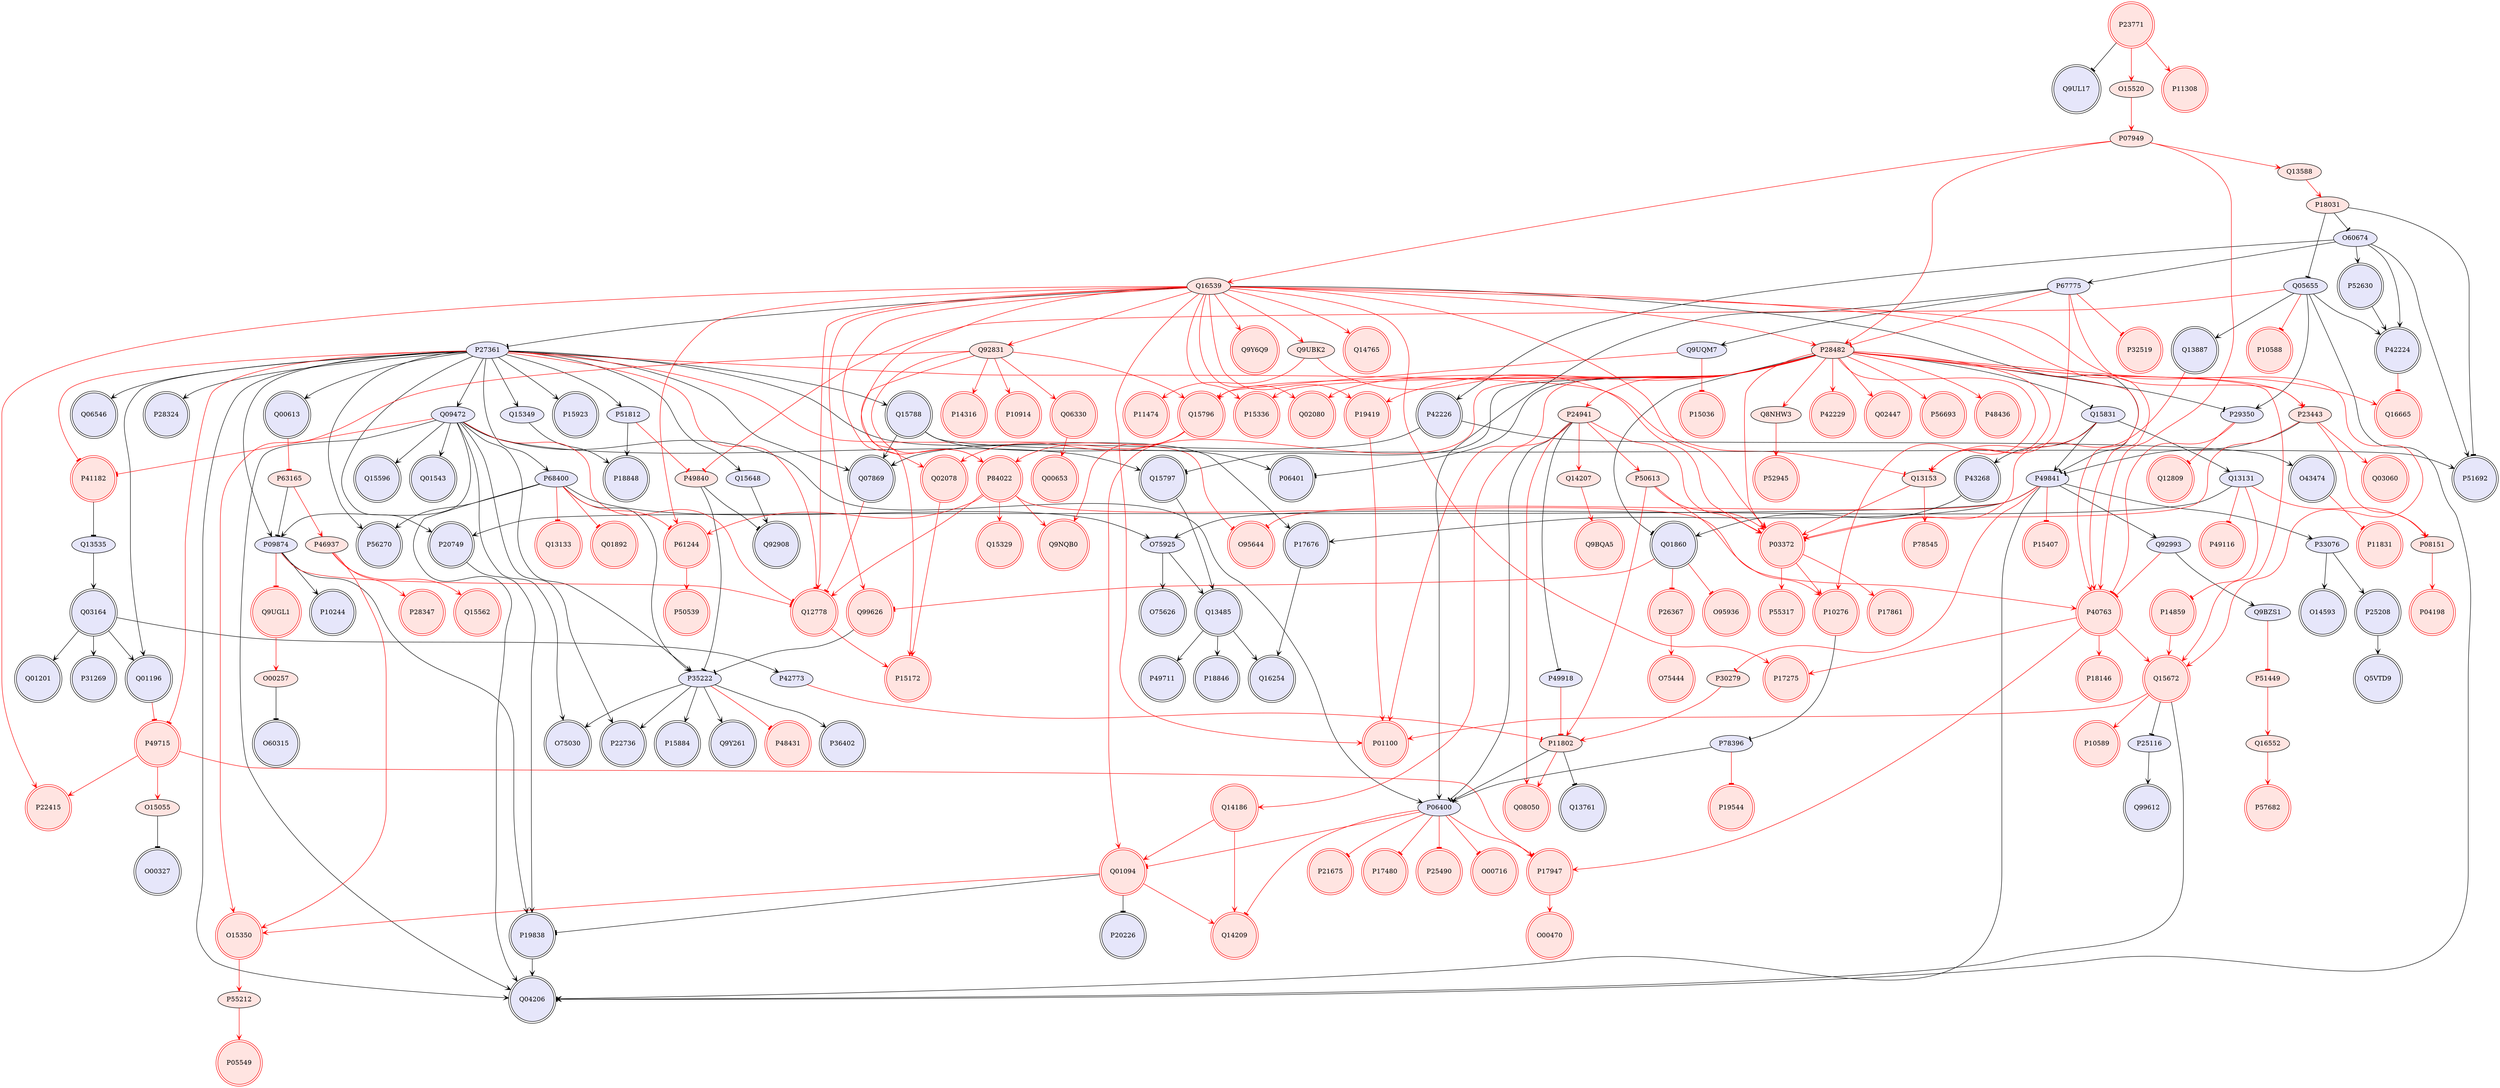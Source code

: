 digraph {

P18031->P51692 [penwidth=1, color=black, arrowhead="tee"]
P18031->Q05655 [penwidth=1, color=black, arrowhead="tee"]
P18031->O60674 [penwidth=1, color=black, arrowhead="tee"]
P49841->Q92993 [penwidth=1, color=black, arrowhead="vee"]
Q92993->Q9BZS1 [penwidth=1, color=black, arrowhead="vee"]
P27361->Q15349 [penwidth=1, color=black, arrowhead="vee"]
Q15349->P18848 [penwidth=1, color=black, arrowhead="vee"]
P27361->Q09472 [penwidth=1, color=black, arrowhead="vee"]
Q09472->P35222 [penwidth=1, color=black, arrowhead="vee"]
Q09472->Q15797 [penwidth=1, color=black, arrowhead="vee"]
Q09472->Q15596 [penwidth=1, color=black, arrowhead="vee"]
Q09472->Q01543 [penwidth=1, color=black, arrowhead="vee"]
Q09472->P06400 [penwidth=1, color=black, arrowhead="vee"]
Q09472->O75030 [penwidth=1, color=black, arrowhead="vee"]
Q09472->Q04206 [penwidth=1, color=black, arrowhead="vee"]
Q09472->P22736 [penwidth=1, color=black, arrowhead="vee"]
Q09472->P09874 [penwidth=1, color=black, arrowhead="vee"]
O15055->O00327 [penwidth=1, color=black, arrowhead="tee"]
P27361->Q00613 [penwidth=1, color=black, arrowhead="vee"]
P27361->Q15788 [penwidth=1, color=black, arrowhead="vee"]
P27361->P68400 [penwidth=1, color=black, arrowhead="vee"]
P27361->P20749 [penwidth=1, color=black, arrowhead="vee"]
P27361->P15923 [penwidth=1, color=black, arrowhead="vee"]
P27361->Q06546 [penwidth=1, color=black, arrowhead="vee"]
P27361->Q04206 [penwidth=1, color=black, arrowhead="vee"]
P27361->P17676 [penwidth=1, color=black, arrowhead="vee"]
P27361->P09874 [penwidth=1, color=black, arrowhead="vee"]
P27361->Q07869 [penwidth=1, color=black, arrowhead="vee"]
P27361->Q01196 [penwidth=1, color=black, arrowhead="vee"]
Q16539->P27361 [penwidth=1, color=black, arrowhead="tee"]
P27361->P28324 [penwidth=1, color=black, arrowhead="vee"]
P27361->P56270 [penwidth=1, color=black, arrowhead="vee"]
P27361->Q15648 [penwidth=1, color=black, arrowhead="vee"]
Q15788->P51692 [penwidth=1, color=black, arrowhead="vee"]
O60674->P51692 [penwidth=1, color=black, arrowhead="vee"]
P68400->P35222 [penwidth=1, color=black, arrowhead="vee"]
P35222->O75030 [penwidth=1, color=black, arrowhead="vee"]
P35222->P22736 [penwidth=1, color=black, arrowhead="vee"]
P35222->P36402 [penwidth=1, color=black, arrowhead="vee"]
P35222->P15884 [penwidth=1, color=black, arrowhead="vee"]
Q99626->P35222 [penwidth=1, color=black, arrowhead="tee"]
Q15797->Q13485 [penwidth=1, color=black, arrowhead="vee"]
P28482->Q15797 [penwidth=1, color=black, arrowhead="tee"]
Q13485->P49711 [penwidth=1, color=black, arrowhead="vee"]
O75925->Q13485 [penwidth=1, color=black, arrowhead="vee"]
Q13485->P18846 [penwidth=1, color=black, arrowhead="vee"]
Q13485->Q16254 [penwidth=1, color=black, arrowhead="vee"]
P09874->P10244 [penwidth=1, color=black, arrowhead="vee"]
P20749->P19838 [penwidth=1, color=black, arrowhead="vee"]
Q01094->P19838 [penwidth=1, color=black, arrowhead="tee"]
P19838->Q04206 [penwidth=1, color=black, arrowhead="vee"]
P09874->P19838 [penwidth=1, color=black, arrowhead="vee"]
P52630->P42224 [penwidth=1, color=black, arrowhead="vee"]
O60674->P52630 [penwidth=1, color=black, arrowhead="vee"]
Q15831->P49841 [penwidth=1, color=black, arrowhead="vee"]
P28482->Q15831 [penwidth=1, color=black, arrowhead="tee"]
Q15831->Q13131 [penwidth=1, color=black, arrowhead="vee"]
Q15831->P43268 [penwidth=1, color=black, arrowhead="vee"]
Q05655->P29350 [penwidth=1, color=black, arrowhead="vee"]
P28482->P29350 [penwidth=1, color=black, arrowhead="tee"]
P24941->P06400 [penwidth=1, color=black, arrowhead="tee"]
P67775->Q9UQM7 [penwidth=1, color=black, arrowhead="vee"]
P67775->P06400 [penwidth=1, color=black, arrowhead="vee"]
O60674->P67775 [penwidth=1, color=black, arrowhead="vee"]
Q01094->P20226 [penwidth=1, color=black, arrowhead="tee"]
P68400->O75925 [penwidth=1, color=black, arrowhead="vee"]
O75925->O75626 [penwidth=1, color=black, arrowhead="vee"]
Q13131->O75925 [penwidth=1, color=black, arrowhead="vee"]
Q05655->P42224 [penwidth=1, color=black, arrowhead="vee"]
O60674->P42224 [penwidth=1, color=black, arrowhead="vee"]
Q15788->P06401 [penwidth=1, color=black, arrowhead="vee"]
Q15788->Q07869 [penwidth=1, color=black, arrowhead="vee"]
P63165->P09874 [penwidth=1, color=black, arrowhead="tee"]
Q13535->Q03164 [penwidth=1, color=black, arrowhead="vee"]
P41182->Q13535 [penwidth=1, color=black, arrowhead="tee"]
P23771->Q9UL17 [penwidth=1, color=black, arrowhead="tee"]
Q03164->Q01201 [penwidth=1, color=black, arrowhead="vee"]
O60674->P42226 [penwidth=1, color=black, arrowhead="vee"]
P33076->P25208 [penwidth=1, color=black, arrowhead="vee"]
P68400->Q04206 [penwidth=1, color=black, arrowhead="vee"]
P68400->P56270 [penwidth=1, color=black, arrowhead="vee"]
P49841->P20749 [penwidth=1, color=black, arrowhead="vee"]
P11802->Q13761 [penwidth=1, color=black, arrowhead="tee"]
P23443->P49841 [penwidth=1, color=black, arrowhead="tee"]
P11802->P06400 [penwidth=1, color=black, arrowhead="tee"]
P28482->P06401 [penwidth=1, color=black, arrowhead="tee"]
Q15672->Q04206 [penwidth=1, color=black, arrowhead="tee"]
Q05655->Q04206 [penwidth=1, color=black, arrowhead="vee"]
P49841->Q04206 [penwidth=1, color=black, arrowhead="vee"]
P49841->P17676 [penwidth=1, color=black, arrowhead="vee"]
P17676->Q16254 [penwidth=1, color=black, arrowhead="vee"]
Q03164->P31269 [penwidth=1, color=black, arrowhead="vee"]
Q03164->Q01196 [penwidth=1, color=black, arrowhead="vee"]
Q05655->Q13887 [penwidth=1, color=black, arrowhead="vee"]
Q16539->P49841 [penwidth=1, color=black, arrowhead="tee"]
P49841->P33076 [penwidth=1, color=black, arrowhead="vee"]
P28482->Q01860 [penwidth=1, color=black, arrowhead="tee"]
O00257->O60315 [penwidth=1, color=black, arrowhead="tee"]
P33076->O14593 [penwidth=1, color=black, arrowhead="vee"]
Q15648->Q92908 [penwidth=1, color=black, arrowhead="vee"]
P35222->Q9Y261 [penwidth=1, color=black, arrowhead="vee"]
P43268->Q01860 [penwidth=1, color=black, arrowhead="vee"]
P25208->Q5VTD9 [penwidth=1, color=black, arrowhead="vee"]
P25116->Q99612 [penwidth=1, color=black, arrowhead="vee"]
P42226->Q07869 [penwidth=1, color=black, arrowhead="vee"]
P42226->O43474 [penwidth=1, color=black, arrowhead="vee"]
Q15672->P25116 [penwidth=1, color=black, arrowhead="tee"]
Q13588->P18031 [penwidth=1, color=red, arrowhead="vee"]
O15350->P55212 [penwidth=1, color=red, arrowhead="vee"]
P55212->P05549 [penwidth=1, color=red, arrowhead="vee"]
P03372->P17861 [penwidth=1, color=red, arrowhead="vee"]
Q92993->P40763 [penwidth=1, color=red, arrowhead="tee"]
P24941->Q08050 [penwidth=1, color=red, arrowhead="vee"]
P11802->Q08050 [penwidth=1, color=red, arrowhead="vee"]
P46937->O15350 [penwidth=1, color=red, arrowhead="vee"]
Q92831->O15350 [penwidth=1, color=red, arrowhead="vee"]
Q01094->O15350 [penwidth=1, color=red, arrowhead="vee"]
Q13131->P14859 [penwidth=1, color=red, arrowhead="tee"]
Q09472->Q12778 [penwidth=1, color=red, arrowhead="tee"]
Q09472->P41182 [penwidth=1, color=red, arrowhead="tee"]
P27361->P49715 [penwidth=1, color=red, arrowhead="tee"]
P27361->Q12778 [penwidth=1, color=red, arrowhead="tee"]
P27361->Q13153 [penwidth=1, color=red, arrowhead="tee"]
P27361->P41182 [penwidth=1, color=red, arrowhead="tee"]
P27361->O95644 [penwidth=1, color=red, arrowhead="tee"]
P23443->P08151 [penwidth=1, color=red, arrowhead="vee"]
Q13131->P08151 [penwidth=1, color=red, arrowhead="tee"]
Q92831->Q15796 [penwidth=1, color=red, arrowhead="vee"]
Q15796->Q9NQB0 [penwidth=1, color=red, arrowhead="vee"]
Q9UQM7->Q15796 [penwidth=1, color=red, arrowhead="tee"]
Q15796->Q02078 [penwidth=1, color=red, arrowhead="vee"]
Q15796->P84022 [penwidth=1, color=red, arrowhead="vee"]
P28482->Q15796 [penwidth=1, color=red, arrowhead="vee"]
P35222->P48431 [penwidth=1, color=red, arrowhead="tee"]
P29350->P40763 [penwidth=1, color=red, arrowhead="tee"]
P40763->P18146 [penwidth=1, color=red, arrowhead="vee"]
P40763->P17275 [penwidth=1, color=red, arrowhead="vee"]
P84022->P40763 [penwidth=1, color=red, arrowhead="vee"]
P40763->Q15672 [penwidth=1, color=red, arrowhead="vee"]
P40763->P17947 [penwidth=1, color=red, arrowhead="vee"]
P07949->P40763 [penwidth=1, color=red, arrowhead="vee"]
Q16539->P40763 [penwidth=1, color=red, arrowhead="vee"]
P28482->P40763 [penwidth=1, color=red, arrowhead="vee"]
P63165->P46937 [penwidth=1, color=red, arrowhead="vee"]
P46937->Q15562 [penwidth=1, color=red, arrowhead="vee"]
P46937->P28347 [penwidth=1, color=red, arrowhead="vee"]
Q13131->P49116 [penwidth=1, color=red, arrowhead="tee"]
P49715->P22415 [penwidth=1, color=red, arrowhead="vee"]
P49715->P17947 [penwidth=1, color=red, arrowhead="vee"]
Q01196->P49715 [penwidth=1, color=red, arrowhead="tee"]
Q92831->P15172 [penwidth=1, color=red, arrowhead="vee"]
Q92831->Q06330 [penwidth=1, color=red, arrowhead="vee"]
Q92831->P10914 [penwidth=1, color=red, arrowhead="vee"]
Q92831->P84022 [penwidth=1, color=red, arrowhead="vee"]
Q16539->Q92831 [penwidth=1, color=red, arrowhead="vee"]
Q92831->P14316 [penwidth=1, color=red, arrowhead="vee"]
P06400->P25490 [penwidth=1, color=red, arrowhead="tee"]
Q16539->Q9Y6Q9 [penwidth=1, color=red, arrowhead="vee"]
P24941->P03372 [penwidth=1, color=red, arrowhead="vee"]
P03372->P10276 [penwidth=1, color=red, arrowhead="vee"]
P50613->P03372 [penwidth=1, color=red, arrowhead="vee"]
P23443->P03372 [penwidth=1, color=red, arrowhead="vee"]
Q13153->P03372 [penwidth=1, color=red, arrowhead="vee"]
Q9UBK2->P03372 [penwidth=1, color=red, arrowhead="vee"]
Q16539->P03372 [penwidth=1, color=red, arrowhead="vee"]
P28482->P03372 [penwidth=1, color=red, arrowhead="vee"]
Q13887->P03372 [penwidth=1, color=red, arrowhead="tee"]
P03372->P55317 [penwidth=1, color=red, arrowhead="vee"]
P06400->O00716 [penwidth=1, color=red, arrowhead="tee"]
Q01094->Q14209 [penwidth=1, color=red, arrowhead="vee"]
P06400->Q14209 [penwidth=1, color=red, arrowhead="tee"]
Q14186->Q14209 [penwidth=1, color=red, arrowhead="vee"]
Q15831->Q13153 [penwidth=1, color=red, arrowhead="tee"]
P29350->Q12809 [penwidth=1, color=red, arrowhead="tee"]
P84022->Q9NQB0 [penwidth=1, color=red, arrowhead="vee"]
P24941->Q14207 [penwidth=1, color=red, arrowhead="vee"]
P24941->P50613 [penwidth=1, color=red, arrowhead="vee"]
P28482->P24941 [penwidth=1, color=red, arrowhead="vee"]
P24941->Q14186 [penwidth=1, color=red, arrowhead="vee"]
P67775->P23443 [penwidth=1, color=red, arrowhead="tee"]
P67775->Q13153 [penwidth=1, color=red, arrowhead="tee"]
P67775->P28482 [penwidth=1, color=red, arrowhead="tee"]
P67775->P32519 [penwidth=1, color=red, arrowhead="tee"]
Q16539->Q14765 [penwidth=1, color=red, arrowhead="vee"]
P84022->Q12778 [penwidth=1, color=red, arrowhead="vee"]
P09874->Q12778 [penwidth=1, color=red, arrowhead="tee"]
Q07869->Q12778 [penwidth=1, color=red, arrowhead="tee"]
Q16539->Q12778 [penwidth=1, color=red, arrowhead="vee"]
O43474->P11831 [penwidth=1, color=red, arrowhead="tee"]
P42224->Q16665 [penwidth=1, color=red, arrowhead="tee"]
Q00613->P63165 [penwidth=1, color=red, arrowhead="tee"]
P50613->P10276 [penwidth=1, color=red, arrowhead="vee"]
P28482->P10276 [penwidth=1, color=red, arrowhead="vee"]
Q02078->P15172 [penwidth=1, color=red, arrowhead="vee"]
P26367->O75444 [penwidth=1, color=red, arrowhead="vee"]
P23771->O15520 [penwidth=1, color=red, arrowhead="vee"]
Q14207->Q9BQA5 [penwidth=1, color=red, arrowhead="vee"]
P68400->P61244 [penwidth=1, color=red, arrowhead="tee"]
P84022->P61244 [penwidth=1, color=red, arrowhead="vee"]
Q16539->P61244 [penwidth=1, color=red, arrowhead="vee"]
P61244->P50539 [penwidth=1, color=red, arrowhead="vee"]
Q9UQM7->P15036 [penwidth=1, color=red, arrowhead="tee"]
Q16539->P22415 [penwidth=1, color=red, arrowhead="vee"]
P68400->Q13133 [penwidth=1, color=red, arrowhead="tee"]
P68400->Q01892 [penwidth=1, color=red, arrowhead="tee"]
Q16539->P15336 [penwidth=1, color=red, arrowhead="vee"]
P28482->P15336 [penwidth=1, color=red, arrowhead="vee"]
P50613->P11802 [penwidth=1, color=red, arrowhead="vee"]
P49841->P15407 [penwidth=1, color=red, arrowhead="tee"]
P06400->Q01094 [penwidth=1, color=red, arrowhead="tee"]
P28482->Q01094 [penwidth=1, color=red, arrowhead="vee"]
Q14186->Q01094 [penwidth=1, color=red, arrowhead="vee"]
P28482->P23443 [penwidth=1, color=red, arrowhead="vee"]
P23443->Q03060 [penwidth=1, color=red, arrowhead="vee"]
P06400->P17947 [penwidth=1, color=red, arrowhead="tee"]
P06400->P21675 [penwidth=1, color=red, arrowhead="tee"]
P06400->P17480 [penwidth=1, color=red, arrowhead="tee"]
P28482->Q13153 [penwidth=1, color=red, arrowhead="vee"]
Q13153->P78545 [penwidth=1, color=red, arrowhead="vee"]
Q16539->Q9UBK2 [penwidth=1, color=red, arrowhead="vee"]
Q9UBK2->P11474 [penwidth=1, color=red, arrowhead="vee"]
Q16539->Q02078 [penwidth=1, color=red, arrowhead="vee"]
P28482->P42229 [penwidth=1, color=red, arrowhead="vee"]
P28482->Q16665 [penwidth=1, color=red, arrowhead="vee"]
Q16539->P17275 [penwidth=1, color=red, arrowhead="vee"]
Q16539->P84022 [penwidth=1, color=red, arrowhead="vee"]
P84022->Q15329 [penwidth=1, color=red, arrowhead="vee"]
Q16539->Q15672 [penwidth=1, color=red, arrowhead="vee"]
P28482->Q15672 [penwidth=1, color=red, arrowhead="vee"]
P09874->Q9UGL1 [penwidth=1, color=red, arrowhead="tee"]
Q9BZS1->P51449 [penwidth=1, color=red, arrowhead="tee"]
Q05655->P10588 [penwidth=1, color=red, arrowhead="tee"]
O15520->P07949 [penwidth=1, color=red, arrowhead="vee"]
P07949->Q16539 [penwidth=1, color=red, arrowhead="vee"]
P07949->P28482 [penwidth=1, color=red, arrowhead="vee"]
P07949->Q13588 [penwidth=1, color=red, arrowhead="vee"]
P28482->Q02447 [penwidth=1, color=red, arrowhead="vee"]
Q16539->P01100 [penwidth=1, color=red, arrowhead="vee"]
Q16539->P28482 [penwidth=1, color=red, arrowhead="vee"]
Q16539->P19419 [penwidth=1, color=red, arrowhead="vee"]
Q16539->Q02080 [penwidth=1, color=red, arrowhead="vee"]
Q16539->Q99626 [penwidth=1, color=red, arrowhead="vee"]
P28482->P01100 [penwidth=1, color=red, arrowhead="vee"]
P19419->P01100 [penwidth=1, color=red, arrowhead="vee"]
P49841->O95644 [penwidth=1, color=red, arrowhead="tee"]
Q9UGL1->O00257 [penwidth=1, color=red, arrowhead="vee"]
P28482->P19419 [penwidth=1, color=red, arrowhead="vee"]
P28482->Q02080 [penwidth=1, color=red, arrowhead="vee"]
P28482->Q8NHW3 [penwidth=1, color=red, arrowhead="vee"]
P28482->P56693 [penwidth=1, color=red, arrowhead="vee"]
P23771->P11308 [penwidth=1, color=red, arrowhead="vee"]
Q12778->P15172 [penwidth=1, color=red, arrowhead="vee"]
P14859->Q15672 [penwidth=1, color=red, arrowhead="vee"]
P49715->O15055 [penwidth=1, color=red, arrowhead="vee"]
Q15672->P01100 [penwidth=1, color=red, arrowhead="vee"]
P08151->P04198 [penwidth=1, color=red, arrowhead="vee"]
Q01860->O95936 [penwidth=1, color=red, arrowhead="tee"]
Q01860->Q99626 [penwidth=1, color=red, arrowhead="tee"]
Q01860->P26367 [penwidth=1, color=red, arrowhead="tee"]
Q06330->Q00653 [penwidth=1, color=red, arrowhead="vee"]
Q15672->P10589 [penwidth=1, color=red, arrowhead="vee"]
P17947->O00470 [penwidth=1, color=red, arrowhead="vee"]
P28482->P48436 [penwidth=1, color=red, arrowhead="vee"]
Q16552->P57682 [penwidth=1, color=red, arrowhead="vee"]
Q8NHW3->P52945 [penwidth=1, color=red, arrowhead="vee"]
P51449->Q16552 [penwidth=1, color=red, arrowhead="vee"]
Q03164->P42773 [penwidth=1, color=black, arrowhead="vee"]
P42773->P11802 [penwidth=1, color=red, arrowhead="tee"]
P24941->P49918 [penwidth=1, color=black, arrowhead="tee"]
P49918->P11802 [penwidth=1, color=red, arrowhead="tee"]
P27361->P51812 [penwidth=1, color=black, arrowhead="vee"]
P51812->P18848 [penwidth=1, color=black, arrowhead="vee"]
P78396->P06400 [penwidth=1, color=black, arrowhead="vee"]
P10276->P78396 [penwidth=1, color=black, arrowhead="tee"]
P78396->P19544 [penwidth=1, color=red, arrowhead="tee"]
P49841->P30279 [penwidth=1, color=red, arrowhead="tee"]
P30279->P11802 [penwidth=1, color=red, arrowhead="vee"]
P49840->P35222 [penwidth=1, color=black, arrowhead="tee"]
P49840->Q92908 [penwidth=1, color=black, arrowhead="tee"]
P51812->P49840 [penwidth=1, color=red, arrowhead="tee"]
Q05655->P49840 [penwidth=1, color=red, arrowhead="tee"]
P23771 [style=filled, color=red, fillcolor=mistyrose, shape=invhouse];
O00327 [style=filled, color=black, fillcolor=lavender, shape=doublecircle];
P18846 [style=filled, color=black, fillcolor=lavender, shape=doublecircle];
P15336 [style=filled, color=red, fillcolor=mistyrose, shape=doublecircle];
P18848 [style=filled, color=black, fillcolor=lavender, shape=doublecircle];
P20749 [style=filled, color=black, fillcolor=lavender, shape=doublecircle];
P41182 [style=filled, color=red, fillcolor=mistyrose, shape=doublecircle];
Q99626 [style=filled, color=red, fillcolor=mistyrose, shape=doublecircle];
P49715 [style=filled, color=red, fillcolor=mistyrose, shape=doublecircle];
P17676 [style=filled, color=black, fillcolor=lavender, shape=doublecircle];
Q03060 [style=filled, color=red, fillcolor=mistyrose, shape=doublecircle];
P49711 [style=filled, color=black, fillcolor=lavender, shape=doublecircle];
Q01094 [style=filled, color=red, fillcolor=mistyrose, shape=doublecircle];
Q14209 [style=filled, color=red, fillcolor=mistyrose, shape=doublecircle];
O00716 [style=filled, color=red, fillcolor=mistyrose, shape=doublecircle];
Q16254 [style=filled, color=black, fillcolor=lavender, shape=doublecircle];
Q15329 [style=filled, color=red, fillcolor=mistyrose, shape=doublecircle];
P18146 [style=filled, color=red, fillcolor=mistyrose, shape=doublecircle];
P32519 [style=filled, color=red, fillcolor=mistyrose, shape=doublecircle];
P78545 [style=filled, color=red, fillcolor=mistyrose, shape=doublecircle];
P19419 [style=filled, color=red, fillcolor=mistyrose, shape=doublecircle];
P28324 [style=filled, color=black, fillcolor=lavender, shape=doublecircle];
O95936 [style=filled, color=red, fillcolor=mistyrose, shape=doublecircle];
P11308 [style=filled, color=red, fillcolor=mistyrose, shape=doublecircle];
Q12809 [style=filled, color=red, fillcolor=mistyrose, shape=doublecircle];
P03372 [style=filled, color=red, fillcolor=mistyrose, shape=doublecircle];
P11474 [style=filled, color=red, fillcolor=mistyrose, shape=doublecircle];
P15036 [style=filled, color=red, fillcolor=mistyrose, shape=doublecircle];
P43268 [style=filled, color=black, fillcolor=lavender, shape=doublecircle];
Q01543 [style=filled, color=black, fillcolor=lavender, shape=doublecircle];
P01100 [style=filled, color=red, fillcolor=mistyrose, shape=doublecircle];
P15407 [style=filled, color=red, fillcolor=mistyrose, shape=doublecircle];
P55317 [style=filled, color=red, fillcolor=mistyrose, shape=doublecircle];
Q9Y261 [style=filled, color=black, fillcolor=lavender, shape=doublecircle];
Q08050 [style=filled, color=red, fillcolor=mistyrose, shape=doublecircle];
Q12778 [style=filled, color=red, fillcolor=mistyrose, shape=doublecircle];
Q06546 [style=filled, color=black, fillcolor=lavender, shape=doublecircle];
P23771 [style=filled, color=red, fillcolor=mistyrose, shape=doublecircle];
Q92908 [style=filled, color=black, fillcolor=lavender, shape=doublecircle];
Q5VTD9 [style=filled, color=black, fillcolor=lavender, shape=doublecircle];
Q16665 [style=filled, color=red, fillcolor=mistyrose, shape=doublecircle];
Q9BQA5 [style=filled, color=red, fillcolor=mistyrose, shape=doublecircle];
P31269 [style=filled, color=black, fillcolor=lavender, shape=doublecircle];
Q00613 [style=filled, color=black, fillcolor=lavender, shape=doublecircle];
P10914 [style=filled, color=red, fillcolor=mistyrose, shape=doublecircle];
P14316 [style=filled, color=red, fillcolor=mistyrose, shape=doublecircle];
P17275 [style=filled, color=red, fillcolor=mistyrose, shape=doublecircle];
Q9UGL1 [style=filled, color=red, fillcolor=mistyrose, shape=doublecircle];
P57682 [style=filled, color=red, fillcolor=mistyrose, shape=doublecircle];
O43474 [style=filled, color=black, fillcolor=lavender, shape=doublecircle];
Q13887 [style=filled, color=black, fillcolor=lavender, shape=doublecircle];
Q99612 [style=filled, color=black, fillcolor=lavender, shape=doublecircle];
Q03164 [style=filled, color=black, fillcolor=lavender, shape=doublecircle];
O75444 [style=filled, color=red, fillcolor=mistyrose, shape=doublecircle];
P61244 [style=filled, color=red, fillcolor=mistyrose, shape=doublecircle];
P56270 [style=filled, color=black, fillcolor=lavender, shape=doublecircle];
Q02078 [style=filled, color=red, fillcolor=mistyrose, shape=doublecircle];
Q02080 [style=filled, color=red, fillcolor=mistyrose, shape=doublecircle];
O00470 [style=filled, color=red, fillcolor=mistyrose, shape=doublecircle];
O75030 [style=filled, color=black, fillcolor=lavender, shape=doublecircle];
P50539 [style=filled, color=red, fillcolor=mistyrose, shape=doublecircle];
P10244 [style=filled, color=black, fillcolor=lavender, shape=doublecircle];
P04198 [style=filled, color=red, fillcolor=mistyrose, shape=doublecircle];
P15172 [style=filled, color=red, fillcolor=mistyrose, shape=doublecircle];
Q15788 [style=filled, color=black, fillcolor=lavender, shape=doublecircle];
Q15596 [style=filled, color=black, fillcolor=lavender, shape=doublecircle];
Q9Y6Q9 [style=filled, color=red, fillcolor=mistyrose, shape=doublecircle];
O95644 [style=filled, color=red, fillcolor=mistyrose, shape=doublecircle];
P19838 [style=filled, color=black, fillcolor=lavender, shape=doublecircle];
Q00653 [style=filled, color=red, fillcolor=mistyrose, shape=doublecircle];
P25208 [style=filled, color=black, fillcolor=lavender, shape=doublecircle];
Q13133 [style=filled, color=red, fillcolor=mistyrose, shape=doublecircle];
P49116 [style=filled, color=red, fillcolor=mistyrose, shape=doublecircle];
P10589 [style=filled, color=red, fillcolor=mistyrose, shape=doublecircle];
P10588 [style=filled, color=red, fillcolor=mistyrose, shape=doublecircle];
P22736 [style=filled, color=black, fillcolor=lavender, shape=doublecircle];
P26367 [style=filled, color=red, fillcolor=mistyrose, shape=doublecircle];
P52945 [style=filled, color=red, fillcolor=mistyrose, shape=doublecircle];
P06401 [style=filled, color=black, fillcolor=lavender, shape=doublecircle];
P14859 [style=filled, color=red, fillcolor=mistyrose, shape=doublecircle];
Q01860 [style=filled, color=black, fillcolor=lavender, shape=doublecircle];
Q07869 [style=filled, color=black, fillcolor=lavender, shape=doublecircle];
O75626 [style=filled, color=black, fillcolor=lavender, shape=doublecircle];
P10276 [style=filled, color=red, fillcolor=mistyrose, shape=doublecircle];
Q06330 [style=filled, color=red, fillcolor=mistyrose, shape=doublecircle];
Q04206 [style=filled, color=black, fillcolor=lavender, shape=doublecircle];
Q01201 [style=filled, color=black, fillcolor=lavender, shape=doublecircle];
O14593 [style=filled, color=black, fillcolor=lavender, shape=doublecircle];
Q01196 [style=filled, color=black, fillcolor=lavender, shape=doublecircle];
Q13761 [style=filled, color=black, fillcolor=lavender, shape=doublecircle];
Q15797 [style=filled, color=black, fillcolor=lavender, shape=doublecircle];
Q15796 [style=filled, color=red, fillcolor=mistyrose, shape=doublecircle];
P84022 [style=filled, color=red, fillcolor=mistyrose, shape=doublecircle];
Q13485 [style=filled, color=black, fillcolor=lavender, shape=doublecircle];
P56693 [style=filled, color=red, fillcolor=mistyrose, shape=doublecircle];
P48431 [style=filled, color=red, fillcolor=mistyrose, shape=doublecircle];
P48436 [style=filled, color=red, fillcolor=mistyrose, shape=doublecircle];
Q02447 [style=filled, color=red, fillcolor=mistyrose, shape=doublecircle];
P17947 [style=filled, color=red, fillcolor=mistyrose, shape=doublecircle];
Q01892 [style=filled, color=red, fillcolor=mistyrose, shape=doublecircle];
P11831 [style=filled, color=red, fillcolor=mistyrose, shape=doublecircle];
P42224 [style=filled, color=black, fillcolor=lavender, shape=doublecircle];
P52630 [style=filled, color=black, fillcolor=lavender, shape=doublecircle];
P40763 [style=filled, color=red, fillcolor=mistyrose, shape=doublecircle];
Q14765 [style=filled, color=red, fillcolor=mistyrose, shape=doublecircle];
P42229 [style=filled, color=red, fillcolor=mistyrose, shape=doublecircle];
P51692 [style=filled, color=black, fillcolor=lavender, shape=doublecircle];
P42226 [style=filled, color=black, fillcolor=lavender, shape=doublecircle];
P21675 [style=filled, color=red, fillcolor=mistyrose, shape=doublecircle];
P20226 [style=filled, color=black, fillcolor=lavender, shape=doublecircle];
Q9UL17 [style=filled, color=black, fillcolor=lavender, shape=doublecircle];
P15923 [style=filled, color=black, fillcolor=lavender, shape=doublecircle];
P15884 [style=filled, color=black, fillcolor=lavender, shape=doublecircle];
P36402 [style=filled, color=black, fillcolor=lavender, shape=doublecircle];
Q9NQB0 [style=filled, color=red, fillcolor=mistyrose, shape=doublecircle];
P28347 [style=filled, color=red, fillcolor=mistyrose, shape=doublecircle];
Q15562 [style=filled, color=red, fillcolor=mistyrose, shape=doublecircle];
P05549 [style=filled, color=red, fillcolor=mistyrose, shape=doublecircle];
Q14186 [style=filled, color=red, fillcolor=mistyrose, shape=doublecircle];
O15350 [style=filled, color=red, fillcolor=mistyrose, shape=doublecircle];
Q15672 [style=filled, color=red, fillcolor=mistyrose, shape=doublecircle];
P17480 [style=filled, color=red, fillcolor=mistyrose, shape=doublecircle];
P22415 [style=filled, color=red, fillcolor=mistyrose, shape=doublecircle];
P19544 [style=filled, color=red, fillcolor=mistyrose, shape=doublecircle];
P17861 [style=filled, color=red, fillcolor=mistyrose, shape=doublecircle];
P25490 [style=filled, color=red, fillcolor=mistyrose, shape=doublecircle];
O60315 [style=filled, color=black, fillcolor=lavender, shape=doublecircle];
P18031 [style=filled, fillcolor=mistyrose];
P49841 [style=filled, fillcolor=lavender];
Q92993 [style=filled, fillcolor=lavender];
P27361 [style=filled, fillcolor=lavender];
Q15349 [style=filled, fillcolor=lavender];
Q09472 [style=filled, fillcolor=lavender];
O15055 [style=filled, fillcolor=mistyrose];
Q16539 [style=filled, fillcolor=mistyrose];
O60674 [style=filled, fillcolor=lavender];
P68400 [style=filled, fillcolor=lavender];
P35222 [style=filled, fillcolor=lavender];
P28482 [style=filled, fillcolor=mistyrose];
O75925 [style=filled, fillcolor=lavender];
P09874 [style=filled, fillcolor=lavender];
Q15831 [style=filled, fillcolor=lavender];
Q05655 [style=filled, fillcolor=lavender];
P24941 [style=filled, fillcolor=mistyrose];
P67775 [style=filled, fillcolor=lavender];
Q13131 [style=filled, fillcolor=lavender];
P63165 [style=filled, fillcolor=mistyrose];
Q13535 [style=filled, fillcolor=lavender];
P33076 [style=filled, fillcolor=lavender];
P11802 [style=filled, fillcolor=mistyrose];
P23443 [style=filled, fillcolor=mistyrose];
O00257 [style=filled, fillcolor=mistyrose];
Q15648 [style=filled, fillcolor=lavender];
P25116 [style=filled, fillcolor=lavender];
Q13588 [style=filled, fillcolor=mistyrose];
P55212 [style=filled, fillcolor=mistyrose];
P46937 [style=filled, fillcolor=mistyrose];
Q92831 [style=filled, fillcolor=mistyrose];
Q9UQM7 [style=filled, fillcolor=lavender];
P29350 [style=filled, fillcolor=lavender];
P07949 [style=filled, fillcolor=mistyrose];
P06400 [style=filled, fillcolor=lavender];
P50613 [style=filled, fillcolor=mistyrose];
Q13153 [style=filled, fillcolor=mistyrose];
Q9UBK2 [style=filled, fillcolor=mistyrose];
Q14207 [style=filled, fillcolor=mistyrose];
Q9BZS1 [style=filled, fillcolor=lavender];
O15520 [style=filled, fillcolor=mistyrose];
P08151 [style=filled, fillcolor=mistyrose];
Q16552 [style=filled, fillcolor=mistyrose];
Q8NHW3 [style=filled, fillcolor=mistyrose];
P51449 [style=filled, fillcolor=mistyrose];
P42773 [style=filled, fillcolor=lavender];
P49918 [style=filled, fillcolor=lavender];
P51812 [style=filled, fillcolor=lavender];
P78396 [style=filled, fillcolor=lavender];
P30279 [style=filled, fillcolor=mistyrose];
P49840 [style=filled, fillcolor=mistyrose];


}
